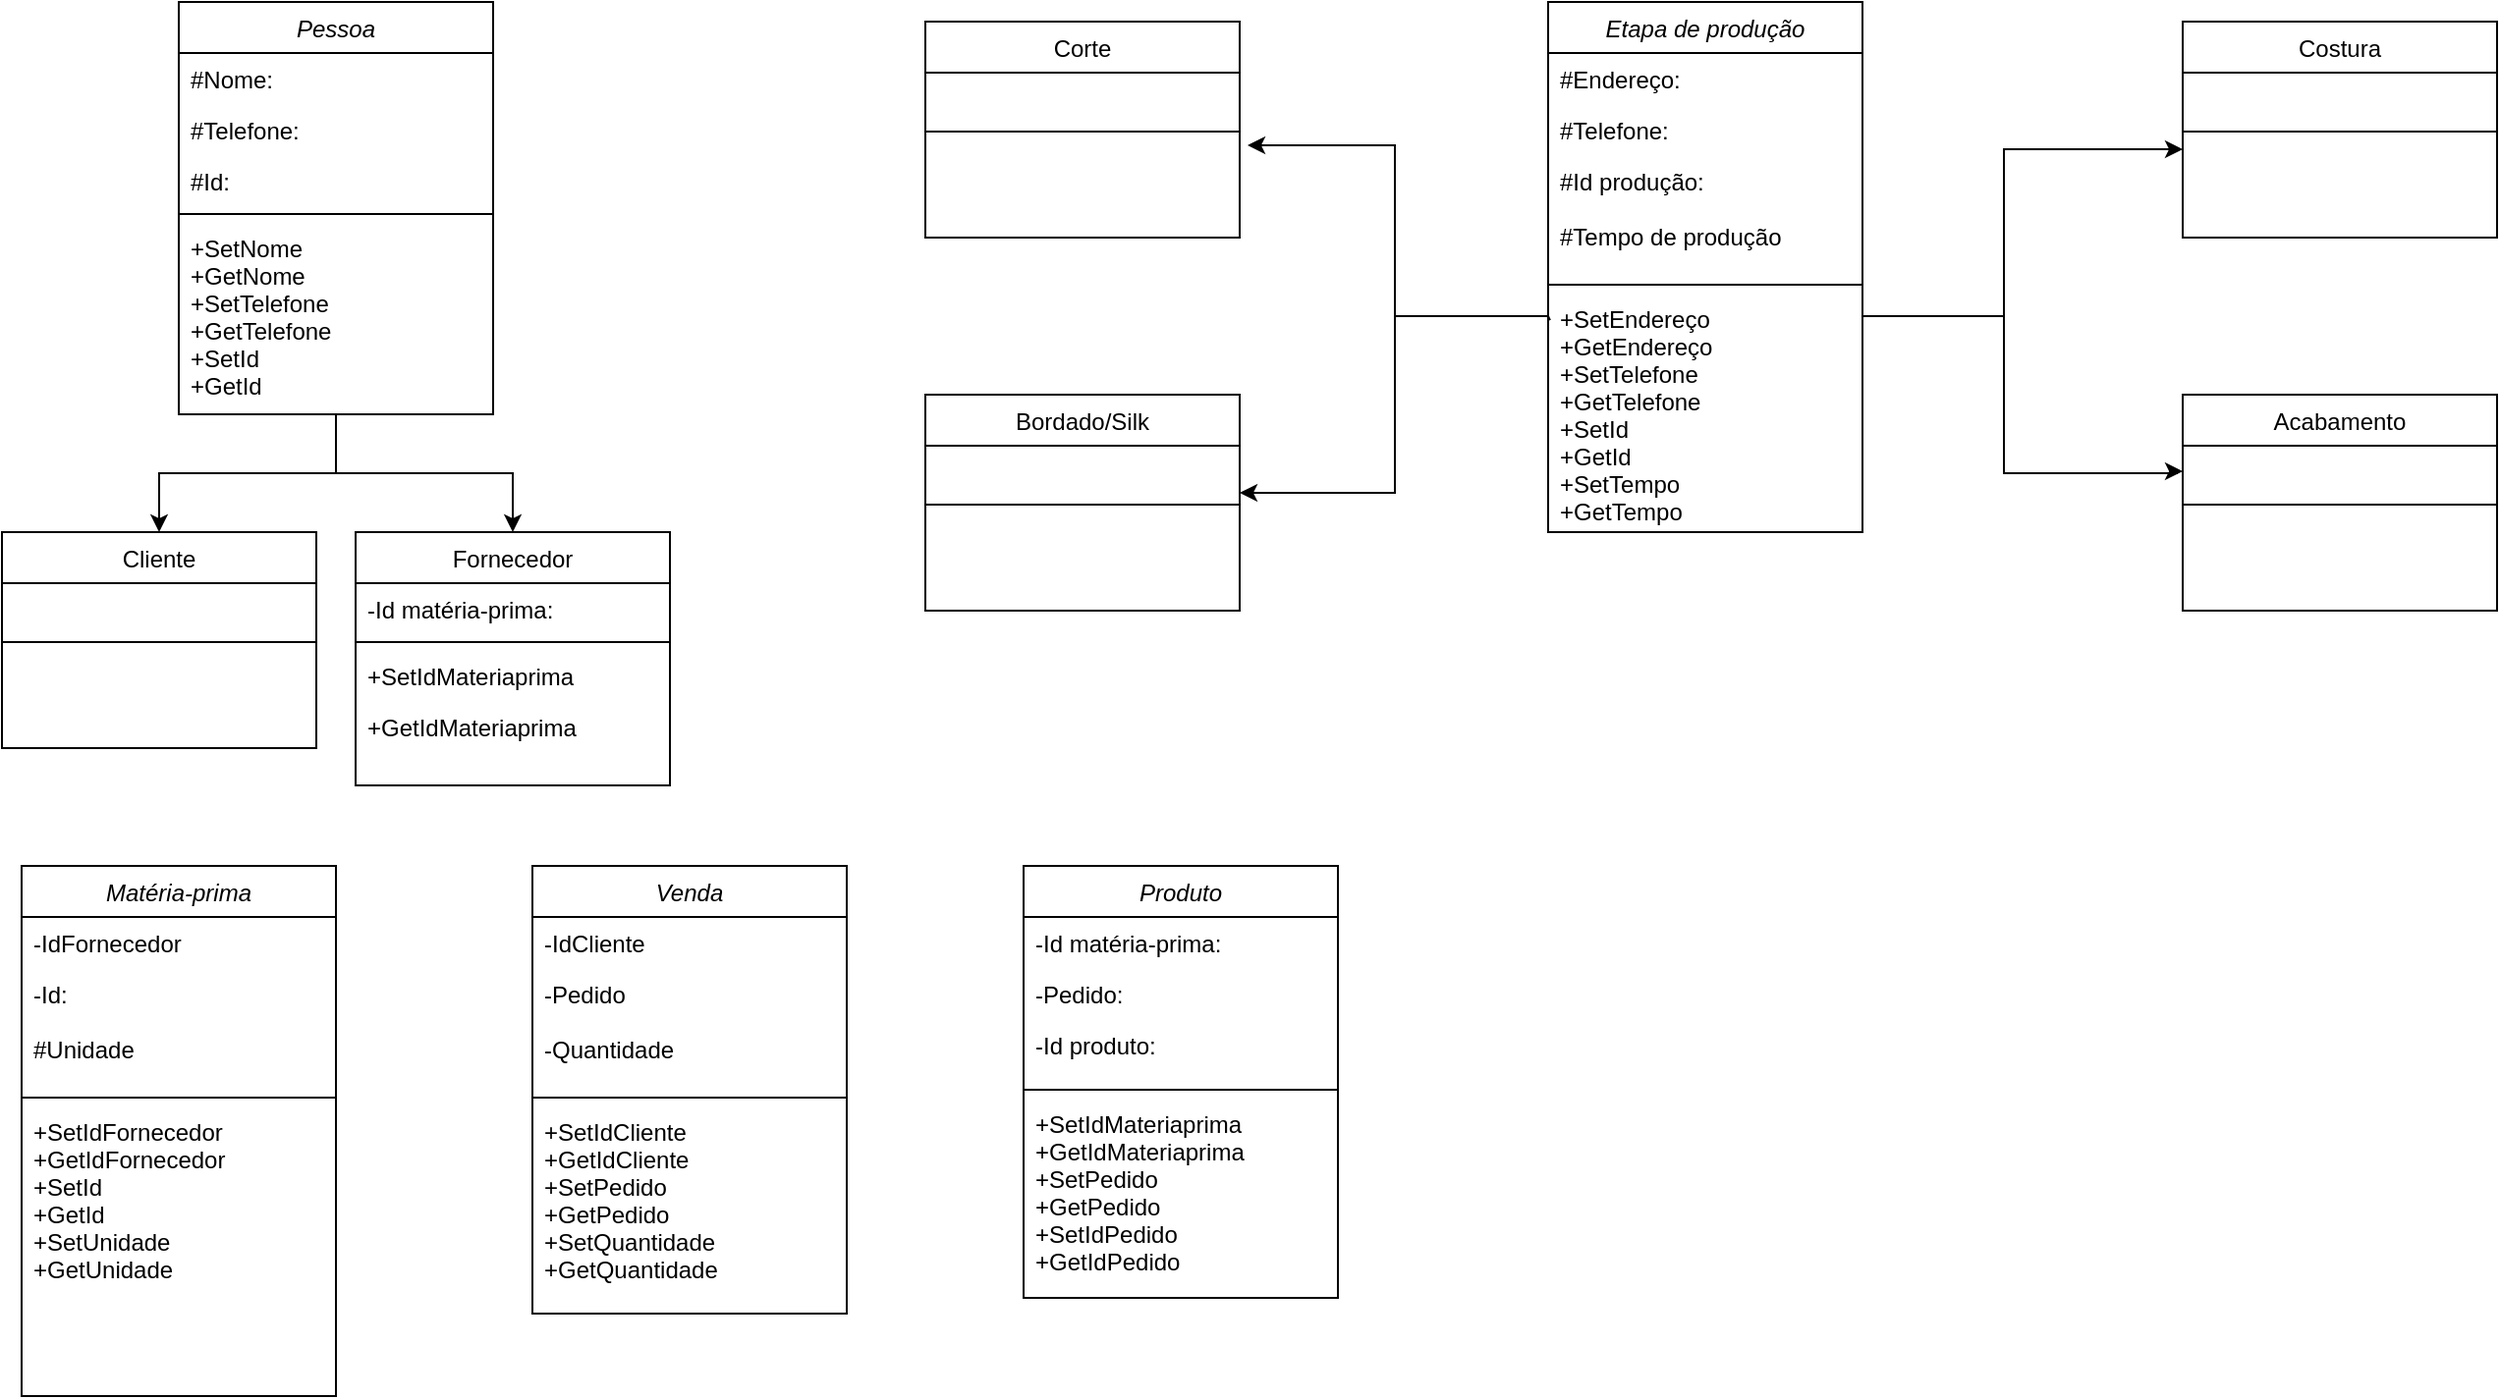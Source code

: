<mxfile version="24.6.0" type="device">
  <diagram id="C5RBs43oDa-KdzZeNtuy" name="Page-1">
    <mxGraphModel dx="1434" dy="782" grid="1" gridSize="10" guides="1" tooltips="1" connect="1" arrows="1" fold="1" page="1" pageScale="1" pageWidth="827" pageHeight="1169" math="0" shadow="0">
      <root>
        <mxCell id="WIyWlLk6GJQsqaUBKTNV-0" />
        <mxCell id="WIyWlLk6GJQsqaUBKTNV-1" parent="WIyWlLk6GJQsqaUBKTNV-0" />
        <mxCell id="q6x-jN0htlaLt6s-ZvHt-0" style="edgeStyle=orthogonalEdgeStyle;rounded=0;orthogonalLoop=1;jettySize=auto;html=1;" edge="1" parent="WIyWlLk6GJQsqaUBKTNV-1" source="zkfFHV4jXpPFQw0GAbJ--0" target="RbXZI3l9-S8VZ7IBxZLK-1">
          <mxGeometry relative="1" as="geometry" />
        </mxCell>
        <mxCell id="q6x-jN0htlaLt6s-ZvHt-1" style="edgeStyle=orthogonalEdgeStyle;rounded=0;orthogonalLoop=1;jettySize=auto;html=1;" edge="1" parent="WIyWlLk6GJQsqaUBKTNV-1" source="zkfFHV4jXpPFQw0GAbJ--0" target="zkfFHV4jXpPFQw0GAbJ--17">
          <mxGeometry relative="1" as="geometry" />
        </mxCell>
        <mxCell id="zkfFHV4jXpPFQw0GAbJ--0" value="Pessoa" style="swimlane;fontStyle=2;align=center;verticalAlign=top;childLayout=stackLayout;horizontal=1;startSize=26;horizontalStack=0;resizeParent=1;resizeLast=0;collapsible=1;marginBottom=0;rounded=0;shadow=0;strokeWidth=1;" parent="WIyWlLk6GJQsqaUBKTNV-1" vertex="1">
          <mxGeometry x="130" y="40" width="160" height="210" as="geometry">
            <mxRectangle x="230" y="140" width="160" height="26" as="alternateBounds" />
          </mxGeometry>
        </mxCell>
        <mxCell id="zkfFHV4jXpPFQw0GAbJ--1" value="#Nome:" style="text;align=left;verticalAlign=top;spacingLeft=4;spacingRight=4;overflow=hidden;rotatable=0;points=[[0,0.5],[1,0.5]];portConstraint=eastwest;" parent="zkfFHV4jXpPFQw0GAbJ--0" vertex="1">
          <mxGeometry y="26" width="160" height="26" as="geometry" />
        </mxCell>
        <mxCell id="zkfFHV4jXpPFQw0GAbJ--2" value="#Telefone:" style="text;align=left;verticalAlign=top;spacingLeft=4;spacingRight=4;overflow=hidden;rotatable=0;points=[[0,0.5],[1,0.5]];portConstraint=eastwest;rounded=0;shadow=0;html=0;" parent="zkfFHV4jXpPFQw0GAbJ--0" vertex="1">
          <mxGeometry y="52" width="160" height="26" as="geometry" />
        </mxCell>
        <mxCell id="RbXZI3l9-S8VZ7IBxZLK-0" value="#Id:" style="text;align=left;verticalAlign=top;spacingLeft=4;spacingRight=4;overflow=hidden;rotatable=0;points=[[0,0.5],[1,0.5]];portConstraint=eastwest;" parent="zkfFHV4jXpPFQw0GAbJ--0" vertex="1">
          <mxGeometry y="78" width="160" height="26" as="geometry" />
        </mxCell>
        <mxCell id="zkfFHV4jXpPFQw0GAbJ--4" value="" style="line;html=1;strokeWidth=1;align=left;verticalAlign=middle;spacingTop=-1;spacingLeft=3;spacingRight=3;rotatable=0;labelPosition=right;points=[];portConstraint=eastwest;" parent="zkfFHV4jXpPFQw0GAbJ--0" vertex="1">
          <mxGeometry y="104" width="160" height="8" as="geometry" />
        </mxCell>
        <mxCell id="zkfFHV4jXpPFQw0GAbJ--5" value="+SetNome&#xa;+GetNome &#xa;+SetTelefone&#xa;+GetTelefone&#xa;+SetId&#xa;+GetId" style="text;align=left;verticalAlign=top;spacingLeft=4;spacingRight=4;overflow=hidden;rotatable=0;points=[[0,0.5],[1,0.5]];portConstraint=eastwest;" parent="zkfFHV4jXpPFQw0GAbJ--0" vertex="1">
          <mxGeometry y="112" width="160" height="98" as="geometry" />
        </mxCell>
        <mxCell id="zkfFHV4jXpPFQw0GAbJ--17" value="Fornecedor" style="swimlane;fontStyle=0;align=center;verticalAlign=top;childLayout=stackLayout;horizontal=1;startSize=26;horizontalStack=0;resizeParent=1;resizeLast=0;collapsible=1;marginBottom=0;rounded=0;shadow=0;strokeWidth=1;" parent="WIyWlLk6GJQsqaUBKTNV-1" vertex="1">
          <mxGeometry x="220" y="310" width="160" height="129" as="geometry">
            <mxRectangle x="550" y="140" width="160" height="26" as="alternateBounds" />
          </mxGeometry>
        </mxCell>
        <mxCell id="zkfFHV4jXpPFQw0GAbJ--19" value="-Id matéria-prima:" style="text;align=left;verticalAlign=top;spacingLeft=4;spacingRight=4;overflow=hidden;rotatable=0;points=[[0,0.5],[1,0.5]];portConstraint=eastwest;rounded=0;shadow=0;html=0;" parent="zkfFHV4jXpPFQw0GAbJ--17" vertex="1">
          <mxGeometry y="26" width="160" height="26" as="geometry" />
        </mxCell>
        <mxCell id="zkfFHV4jXpPFQw0GAbJ--23" value="" style="line;html=1;strokeWidth=1;align=left;verticalAlign=middle;spacingTop=-1;spacingLeft=3;spacingRight=3;rotatable=0;labelPosition=right;points=[];portConstraint=eastwest;" parent="zkfFHV4jXpPFQw0GAbJ--17" vertex="1">
          <mxGeometry y="52" width="160" height="8" as="geometry" />
        </mxCell>
        <mxCell id="zkfFHV4jXpPFQw0GAbJ--24" value="+SetIdMateriaprima" style="text;align=left;verticalAlign=top;spacingLeft=4;spacingRight=4;overflow=hidden;rotatable=0;points=[[0,0.5],[1,0.5]];portConstraint=eastwest;" parent="zkfFHV4jXpPFQw0GAbJ--17" vertex="1">
          <mxGeometry y="60" width="160" height="26" as="geometry" />
        </mxCell>
        <mxCell id="zkfFHV4jXpPFQw0GAbJ--25" value="+GetIdMateriaprima" style="text;align=left;verticalAlign=top;spacingLeft=4;spacingRight=4;overflow=hidden;rotatable=0;points=[[0,0.5],[1,0.5]];portConstraint=eastwest;" parent="zkfFHV4jXpPFQw0GAbJ--17" vertex="1">
          <mxGeometry y="86" width="160" height="26" as="geometry" />
        </mxCell>
        <mxCell id="RbXZI3l9-S8VZ7IBxZLK-1" value="Cliente" style="swimlane;fontStyle=0;align=center;verticalAlign=top;childLayout=stackLayout;horizontal=1;startSize=26;horizontalStack=0;resizeParent=1;resizeLast=0;collapsible=1;marginBottom=0;rounded=0;shadow=0;strokeWidth=1;" parent="WIyWlLk6GJQsqaUBKTNV-1" vertex="1">
          <mxGeometry x="40" y="310" width="160" height="110" as="geometry">
            <mxRectangle x="550" y="140" width="160" height="26" as="alternateBounds" />
          </mxGeometry>
        </mxCell>
        <mxCell id="RbXZI3l9-S8VZ7IBxZLK-4" value="   " style="text;align=left;verticalAlign=top;spacingLeft=4;spacingRight=4;overflow=hidden;rotatable=0;points=[[0,0.5],[1,0.5]];portConstraint=eastwest;rounded=0;shadow=0;html=0;" parent="RbXZI3l9-S8VZ7IBxZLK-1" vertex="1">
          <mxGeometry y="26" width="160" height="26" as="geometry" />
        </mxCell>
        <mxCell id="RbXZI3l9-S8VZ7IBxZLK-5" value="" style="line;html=1;strokeWidth=1;align=left;verticalAlign=middle;spacingTop=-1;spacingLeft=3;spacingRight=3;rotatable=0;labelPosition=right;points=[];portConstraint=eastwest;" parent="RbXZI3l9-S8VZ7IBxZLK-1" vertex="1">
          <mxGeometry y="52" width="160" height="8" as="geometry" />
        </mxCell>
        <mxCell id="RbXZI3l9-S8VZ7IBxZLK-7" value="    " style="text;align=left;verticalAlign=top;spacingLeft=4;spacingRight=4;overflow=hidden;rotatable=0;points=[[0,0.5],[1,0.5]];portConstraint=eastwest;" parent="RbXZI3l9-S8VZ7IBxZLK-1" vertex="1">
          <mxGeometry y="60" width="160" height="26" as="geometry" />
        </mxCell>
        <mxCell id="q6x-jN0htlaLt6s-ZvHt-2" value="Etapa de produção" style="swimlane;fontStyle=2;align=center;verticalAlign=top;childLayout=stackLayout;horizontal=1;startSize=26;horizontalStack=0;resizeParent=1;resizeLast=0;collapsible=1;marginBottom=0;rounded=0;shadow=0;strokeWidth=1;" vertex="1" parent="WIyWlLk6GJQsqaUBKTNV-1">
          <mxGeometry x="827" y="40" width="160" height="270" as="geometry">
            <mxRectangle x="230" y="140" width="160" height="26" as="alternateBounds" />
          </mxGeometry>
        </mxCell>
        <mxCell id="q6x-jN0htlaLt6s-ZvHt-3" value="#Endereço:" style="text;align=left;verticalAlign=top;spacingLeft=4;spacingRight=4;overflow=hidden;rotatable=0;points=[[0,0.5],[1,0.5]];portConstraint=eastwest;" vertex="1" parent="q6x-jN0htlaLt6s-ZvHt-2">
          <mxGeometry y="26" width="160" height="26" as="geometry" />
        </mxCell>
        <mxCell id="q6x-jN0htlaLt6s-ZvHt-4" value="#Telefone:" style="text;align=left;verticalAlign=top;spacingLeft=4;spacingRight=4;overflow=hidden;rotatable=0;points=[[0,0.5],[1,0.5]];portConstraint=eastwest;rounded=0;shadow=0;html=0;" vertex="1" parent="q6x-jN0htlaLt6s-ZvHt-2">
          <mxGeometry y="52" width="160" height="26" as="geometry" />
        </mxCell>
        <mxCell id="q6x-jN0htlaLt6s-ZvHt-5" value="#Id produção:&#xa;&#xa;#Tempo de produção" style="text;align=left;verticalAlign=top;spacingLeft=4;spacingRight=4;overflow=hidden;rotatable=0;points=[[0,0.5],[1,0.5]];portConstraint=eastwest;" vertex="1" parent="q6x-jN0htlaLt6s-ZvHt-2">
          <mxGeometry y="78" width="160" height="62" as="geometry" />
        </mxCell>
        <mxCell id="q6x-jN0htlaLt6s-ZvHt-6" value="" style="line;html=1;strokeWidth=1;align=left;verticalAlign=middle;spacingTop=-1;spacingLeft=3;spacingRight=3;rotatable=0;labelPosition=right;points=[];portConstraint=eastwest;" vertex="1" parent="q6x-jN0htlaLt6s-ZvHt-2">
          <mxGeometry y="140" width="160" height="8" as="geometry" />
        </mxCell>
        <mxCell id="q6x-jN0htlaLt6s-ZvHt-7" value="+SetEndereço&#xa;+GetEndereço &#xa;+SetTelefone&#xa;+GetTelefone&#xa;+SetId&#xa;+GetId&#xa;+SetTempo&#xa;+GetTempo" style="text;align=left;verticalAlign=top;spacingLeft=4;spacingRight=4;overflow=hidden;rotatable=0;points=[[0,0.5],[1,0.5]];portConstraint=eastwest;" vertex="1" parent="q6x-jN0htlaLt6s-ZvHt-2">
          <mxGeometry y="148" width="160" height="122" as="geometry" />
        </mxCell>
        <mxCell id="q6x-jN0htlaLt6s-ZvHt-33" style="edgeStyle=orthogonalEdgeStyle;rounded=0;orthogonalLoop=1;jettySize=auto;html=1;entryX=0;entryY=0.922;entryDx=0;entryDy=0;entryPerimeter=0;" edge="1" parent="WIyWlLk6GJQsqaUBKTNV-1">
          <mxGeometry relative="1" as="geometry">
            <mxPoint x="987" y="200" as="sourcePoint" />
            <mxPoint x="1150" y="115.008" as="targetPoint" />
            <Array as="points">
              <mxPoint x="987" y="200" />
              <mxPoint x="1059" y="200" />
              <mxPoint x="1059" y="115" />
            </Array>
          </mxGeometry>
        </mxCell>
        <mxCell id="q6x-jN0htlaLt6s-ZvHt-34" style="edgeStyle=orthogonalEdgeStyle;rounded=0;orthogonalLoop=1;jettySize=auto;html=1;exitX=1;exitY=0.5;exitDx=0;exitDy=0;entryX=0;entryY=0.5;entryDx=0;entryDy=0;" edge="1" parent="WIyWlLk6GJQsqaUBKTNV-1" source="q6x-jN0htlaLt6s-ZvHt-7" target="q6x-jN0htlaLt6s-ZvHt-52">
          <mxGeometry relative="1" as="geometry">
            <mxPoint x="1146.96" y="345.01" as="targetPoint" />
            <Array as="points">
              <mxPoint x="987" y="200" />
              <mxPoint x="1059" y="200" />
              <mxPoint x="1059" y="280" />
              <mxPoint x="1147" y="280" />
              <mxPoint x="1147" y="279" />
            </Array>
          </mxGeometry>
        </mxCell>
        <mxCell id="q6x-jN0htlaLt6s-ZvHt-38" style="edgeStyle=orthogonalEdgeStyle;rounded=0;orthogonalLoop=1;jettySize=auto;html=1;exitX=0.006;exitY=0.115;exitDx=0;exitDy=0;entryX=1.025;entryY=0.734;entryDx=0;entryDy=0;entryPerimeter=0;exitPerimeter=0;" edge="1" parent="WIyWlLk6GJQsqaUBKTNV-1" source="q6x-jN0htlaLt6s-ZvHt-7">
          <mxGeometry relative="1" as="geometry">
            <mxPoint x="674" y="112.976" as="targetPoint" />
            <Array as="points">
              <mxPoint x="827" y="200" />
              <mxPoint x="749" y="200" />
              <mxPoint x="749" y="113" />
            </Array>
          </mxGeometry>
        </mxCell>
        <mxCell id="q6x-jN0htlaLt6s-ZvHt-39" value="Corte" style="swimlane;fontStyle=0;align=center;verticalAlign=top;childLayout=stackLayout;horizontal=1;startSize=26;horizontalStack=0;resizeParent=1;resizeLast=0;collapsible=1;marginBottom=0;rounded=0;shadow=0;strokeWidth=1;" vertex="1" parent="WIyWlLk6GJQsqaUBKTNV-1">
          <mxGeometry x="510" y="50" width="160" height="110" as="geometry">
            <mxRectangle x="550" y="140" width="160" height="26" as="alternateBounds" />
          </mxGeometry>
        </mxCell>
        <mxCell id="q6x-jN0htlaLt6s-ZvHt-40" value="   " style="text;align=left;verticalAlign=top;spacingLeft=4;spacingRight=4;overflow=hidden;rotatable=0;points=[[0,0.5],[1,0.5]];portConstraint=eastwest;rounded=0;shadow=0;html=0;" vertex="1" parent="q6x-jN0htlaLt6s-ZvHt-39">
          <mxGeometry y="26" width="160" height="26" as="geometry" />
        </mxCell>
        <mxCell id="q6x-jN0htlaLt6s-ZvHt-41" value="" style="line;html=1;strokeWidth=1;align=left;verticalAlign=middle;spacingTop=-1;spacingLeft=3;spacingRight=3;rotatable=0;labelPosition=right;points=[];portConstraint=eastwest;" vertex="1" parent="q6x-jN0htlaLt6s-ZvHt-39">
          <mxGeometry y="52" width="160" height="8" as="geometry" />
        </mxCell>
        <mxCell id="q6x-jN0htlaLt6s-ZvHt-42" value="    " style="text;align=left;verticalAlign=top;spacingLeft=4;spacingRight=4;overflow=hidden;rotatable=0;points=[[0,0.5],[1,0.5]];portConstraint=eastwest;" vertex="1" parent="q6x-jN0htlaLt6s-ZvHt-39">
          <mxGeometry y="60" width="160" height="26" as="geometry" />
        </mxCell>
        <mxCell id="q6x-jN0htlaLt6s-ZvHt-43" value="Bordado/Silk" style="swimlane;fontStyle=0;align=center;verticalAlign=top;childLayout=stackLayout;horizontal=1;startSize=26;horizontalStack=0;resizeParent=1;resizeLast=0;collapsible=1;marginBottom=0;rounded=0;shadow=0;strokeWidth=1;" vertex="1" parent="WIyWlLk6GJQsqaUBKTNV-1">
          <mxGeometry x="510" y="240" width="160" height="110" as="geometry">
            <mxRectangle x="550" y="140" width="160" height="26" as="alternateBounds" />
          </mxGeometry>
        </mxCell>
        <mxCell id="q6x-jN0htlaLt6s-ZvHt-44" value="   " style="text;align=left;verticalAlign=top;spacingLeft=4;spacingRight=4;overflow=hidden;rotatable=0;points=[[0,0.5],[1,0.5]];portConstraint=eastwest;rounded=0;shadow=0;html=0;" vertex="1" parent="q6x-jN0htlaLt6s-ZvHt-43">
          <mxGeometry y="26" width="160" height="26" as="geometry" />
        </mxCell>
        <mxCell id="q6x-jN0htlaLt6s-ZvHt-45" value="" style="line;html=1;strokeWidth=1;align=left;verticalAlign=middle;spacingTop=-1;spacingLeft=3;spacingRight=3;rotatable=0;labelPosition=right;points=[];portConstraint=eastwest;" vertex="1" parent="q6x-jN0htlaLt6s-ZvHt-43">
          <mxGeometry y="52" width="160" height="8" as="geometry" />
        </mxCell>
        <mxCell id="q6x-jN0htlaLt6s-ZvHt-46" value="    " style="text;align=left;verticalAlign=top;spacingLeft=4;spacingRight=4;overflow=hidden;rotatable=0;points=[[0,0.5],[1,0.5]];portConstraint=eastwest;" vertex="1" parent="q6x-jN0htlaLt6s-ZvHt-43">
          <mxGeometry y="60" width="160" height="26" as="geometry" />
        </mxCell>
        <mxCell id="q6x-jN0htlaLt6s-ZvHt-47" value="Costura" style="swimlane;fontStyle=0;align=center;verticalAlign=top;childLayout=stackLayout;horizontal=1;startSize=26;horizontalStack=0;resizeParent=1;resizeLast=0;collapsible=1;marginBottom=0;rounded=0;shadow=0;strokeWidth=1;" vertex="1" parent="WIyWlLk6GJQsqaUBKTNV-1">
          <mxGeometry x="1150" y="50" width="160" height="110" as="geometry">
            <mxRectangle x="550" y="140" width="160" height="26" as="alternateBounds" />
          </mxGeometry>
        </mxCell>
        <mxCell id="q6x-jN0htlaLt6s-ZvHt-48" value="   " style="text;align=left;verticalAlign=top;spacingLeft=4;spacingRight=4;overflow=hidden;rotatable=0;points=[[0,0.5],[1,0.5]];portConstraint=eastwest;rounded=0;shadow=0;html=0;" vertex="1" parent="q6x-jN0htlaLt6s-ZvHt-47">
          <mxGeometry y="26" width="160" height="26" as="geometry" />
        </mxCell>
        <mxCell id="q6x-jN0htlaLt6s-ZvHt-49" value="" style="line;html=1;strokeWidth=1;align=left;verticalAlign=middle;spacingTop=-1;spacingLeft=3;spacingRight=3;rotatable=0;labelPosition=right;points=[];portConstraint=eastwest;" vertex="1" parent="q6x-jN0htlaLt6s-ZvHt-47">
          <mxGeometry y="52" width="160" height="8" as="geometry" />
        </mxCell>
        <mxCell id="q6x-jN0htlaLt6s-ZvHt-50" value="    " style="text;align=left;verticalAlign=top;spacingLeft=4;spacingRight=4;overflow=hidden;rotatable=0;points=[[0,0.5],[1,0.5]];portConstraint=eastwest;" vertex="1" parent="q6x-jN0htlaLt6s-ZvHt-47">
          <mxGeometry y="60" width="160" height="26" as="geometry" />
        </mxCell>
        <mxCell id="q6x-jN0htlaLt6s-ZvHt-51" value="Acabamento" style="swimlane;fontStyle=0;align=center;verticalAlign=top;childLayout=stackLayout;horizontal=1;startSize=26;horizontalStack=0;resizeParent=1;resizeLast=0;collapsible=1;marginBottom=0;rounded=0;shadow=0;strokeWidth=1;" vertex="1" parent="WIyWlLk6GJQsqaUBKTNV-1">
          <mxGeometry x="1150" y="240" width="160" height="110" as="geometry">
            <mxRectangle x="550" y="140" width="160" height="26" as="alternateBounds" />
          </mxGeometry>
        </mxCell>
        <mxCell id="q6x-jN0htlaLt6s-ZvHt-52" value="   " style="text;align=left;verticalAlign=top;spacingLeft=4;spacingRight=4;overflow=hidden;rotatable=0;points=[[0,0.5],[1,0.5]];portConstraint=eastwest;rounded=0;shadow=0;html=0;" vertex="1" parent="q6x-jN0htlaLt6s-ZvHt-51">
          <mxGeometry y="26" width="160" height="26" as="geometry" />
        </mxCell>
        <mxCell id="q6x-jN0htlaLt6s-ZvHt-53" value="" style="line;html=1;strokeWidth=1;align=left;verticalAlign=middle;spacingTop=-1;spacingLeft=3;spacingRight=3;rotatable=0;labelPosition=right;points=[];portConstraint=eastwest;" vertex="1" parent="q6x-jN0htlaLt6s-ZvHt-51">
          <mxGeometry y="52" width="160" height="8" as="geometry" />
        </mxCell>
        <mxCell id="q6x-jN0htlaLt6s-ZvHt-54" value="    " style="text;align=left;verticalAlign=top;spacingLeft=4;spacingRight=4;overflow=hidden;rotatable=0;points=[[0,0.5],[1,0.5]];portConstraint=eastwest;" vertex="1" parent="q6x-jN0htlaLt6s-ZvHt-51">
          <mxGeometry y="60" width="160" height="26" as="geometry" />
        </mxCell>
        <mxCell id="q6x-jN0htlaLt6s-ZvHt-55" style="edgeStyle=orthogonalEdgeStyle;rounded=0;orthogonalLoop=1;jettySize=auto;html=1;exitX=0;exitY=0.5;exitDx=0;exitDy=0;entryX=1;entryY=0.923;entryDx=0;entryDy=0;entryPerimeter=0;" edge="1" parent="WIyWlLk6GJQsqaUBKTNV-1" source="q6x-jN0htlaLt6s-ZvHt-7" target="q6x-jN0htlaLt6s-ZvHt-44">
          <mxGeometry relative="1" as="geometry">
            <mxPoint x="680" y="290" as="targetPoint" />
            <Array as="points">
              <mxPoint x="827" y="200" />
              <mxPoint x="749" y="200" />
              <mxPoint x="749" y="290" />
            </Array>
          </mxGeometry>
        </mxCell>
        <mxCell id="q6x-jN0htlaLt6s-ZvHt-56" value="Venda" style="swimlane;fontStyle=2;align=center;verticalAlign=top;childLayout=stackLayout;horizontal=1;startSize=26;horizontalStack=0;resizeParent=1;resizeLast=0;collapsible=1;marginBottom=0;rounded=0;shadow=0;strokeWidth=1;" vertex="1" parent="WIyWlLk6GJQsqaUBKTNV-1">
          <mxGeometry x="310" y="480" width="160" height="228" as="geometry">
            <mxRectangle x="230" y="140" width="160" height="26" as="alternateBounds" />
          </mxGeometry>
        </mxCell>
        <mxCell id="q6x-jN0htlaLt6s-ZvHt-58" value="-IdCliente" style="text;align=left;verticalAlign=top;spacingLeft=4;spacingRight=4;overflow=hidden;rotatable=0;points=[[0,0.5],[1,0.5]];portConstraint=eastwest;rounded=0;shadow=0;html=0;" vertex="1" parent="q6x-jN0htlaLt6s-ZvHt-56">
          <mxGeometry y="26" width="160" height="26" as="geometry" />
        </mxCell>
        <mxCell id="q6x-jN0htlaLt6s-ZvHt-59" value="-Pedido&#xa;&#xa;-Quantidade" style="text;align=left;verticalAlign=top;spacingLeft=4;spacingRight=4;overflow=hidden;rotatable=0;points=[[0,0.5],[1,0.5]];portConstraint=eastwest;" vertex="1" parent="q6x-jN0htlaLt6s-ZvHt-56">
          <mxGeometry y="52" width="160" height="62" as="geometry" />
        </mxCell>
        <mxCell id="q6x-jN0htlaLt6s-ZvHt-60" value="" style="line;html=1;strokeWidth=1;align=left;verticalAlign=middle;spacingTop=-1;spacingLeft=3;spacingRight=3;rotatable=0;labelPosition=right;points=[];portConstraint=eastwest;" vertex="1" parent="q6x-jN0htlaLt6s-ZvHt-56">
          <mxGeometry y="114" width="160" height="8" as="geometry" />
        </mxCell>
        <mxCell id="q6x-jN0htlaLt6s-ZvHt-61" value="+SetIdCliente&#xa;+GetIdCliente&#xa;+SetPedido&#xa;+GetPedido&#xa;+SetQuantidade&#xa;+GetQuantidade" style="text;align=left;verticalAlign=top;spacingLeft=4;spacingRight=4;overflow=hidden;rotatable=0;points=[[0,0.5],[1,0.5]];portConstraint=eastwest;" vertex="1" parent="q6x-jN0htlaLt6s-ZvHt-56">
          <mxGeometry y="122" width="160" height="106" as="geometry" />
        </mxCell>
        <mxCell id="q6x-jN0htlaLt6s-ZvHt-62" value="Matéria-prima" style="swimlane;fontStyle=2;align=center;verticalAlign=top;childLayout=stackLayout;horizontal=1;startSize=26;horizontalStack=0;resizeParent=1;resizeLast=0;collapsible=1;marginBottom=0;rounded=0;shadow=0;strokeWidth=1;" vertex="1" parent="WIyWlLk6GJQsqaUBKTNV-1">
          <mxGeometry x="50" y="480" width="160" height="270" as="geometry">
            <mxRectangle x="230" y="140" width="160" height="26" as="alternateBounds" />
          </mxGeometry>
        </mxCell>
        <mxCell id="q6x-jN0htlaLt6s-ZvHt-63" value="-IdFornecedor" style="text;align=left;verticalAlign=top;spacingLeft=4;spacingRight=4;overflow=hidden;rotatable=0;points=[[0,0.5],[1,0.5]];portConstraint=eastwest;" vertex="1" parent="q6x-jN0htlaLt6s-ZvHt-62">
          <mxGeometry y="26" width="160" height="26" as="geometry" />
        </mxCell>
        <mxCell id="q6x-jN0htlaLt6s-ZvHt-65" value="-Id:&#xa;&#xa;#Unidade" style="text;align=left;verticalAlign=top;spacingLeft=4;spacingRight=4;overflow=hidden;rotatable=0;points=[[0,0.5],[1,0.5]];portConstraint=eastwest;" vertex="1" parent="q6x-jN0htlaLt6s-ZvHt-62">
          <mxGeometry y="52" width="160" height="62" as="geometry" />
        </mxCell>
        <mxCell id="q6x-jN0htlaLt6s-ZvHt-66" value="" style="line;html=1;strokeWidth=1;align=left;verticalAlign=middle;spacingTop=-1;spacingLeft=3;spacingRight=3;rotatable=0;labelPosition=right;points=[];portConstraint=eastwest;" vertex="1" parent="q6x-jN0htlaLt6s-ZvHt-62">
          <mxGeometry y="114" width="160" height="8" as="geometry" />
        </mxCell>
        <mxCell id="q6x-jN0htlaLt6s-ZvHt-67" value="+SetIdFornecedor&#xa;+GetIdFornecedor &#xa;+SetId&#xa;+GetId&#xa;+SetUnidade&#xa;+GetUnidade" style="text;align=left;verticalAlign=top;spacingLeft=4;spacingRight=4;overflow=hidden;rotatable=0;points=[[0,0.5],[1,0.5]];portConstraint=eastwest;" vertex="1" parent="q6x-jN0htlaLt6s-ZvHt-62">
          <mxGeometry y="122" width="160" height="122" as="geometry" />
        </mxCell>
        <mxCell id="q6x-jN0htlaLt6s-ZvHt-68" value="Produto" style="swimlane;fontStyle=2;align=center;verticalAlign=top;childLayout=stackLayout;horizontal=1;startSize=26;horizontalStack=0;resizeParent=1;resizeLast=0;collapsible=1;marginBottom=0;rounded=0;shadow=0;strokeWidth=1;" vertex="1" parent="WIyWlLk6GJQsqaUBKTNV-1">
          <mxGeometry x="560" y="480" width="160" height="220" as="geometry">
            <mxRectangle x="230" y="140" width="160" height="26" as="alternateBounds" />
          </mxGeometry>
        </mxCell>
        <mxCell id="q6x-jN0htlaLt6s-ZvHt-69" value="-Id matéria-prima:" style="text;align=left;verticalAlign=top;spacingLeft=4;spacingRight=4;overflow=hidden;rotatable=0;points=[[0,0.5],[1,0.5]];portConstraint=eastwest;" vertex="1" parent="q6x-jN0htlaLt6s-ZvHt-68">
          <mxGeometry y="26" width="160" height="26" as="geometry" />
        </mxCell>
        <mxCell id="q6x-jN0htlaLt6s-ZvHt-70" value="-Pedido:" style="text;align=left;verticalAlign=top;spacingLeft=4;spacingRight=4;overflow=hidden;rotatable=0;points=[[0,0.5],[1,0.5]];portConstraint=eastwest;rounded=0;shadow=0;html=0;" vertex="1" parent="q6x-jN0htlaLt6s-ZvHt-68">
          <mxGeometry y="52" width="160" height="26" as="geometry" />
        </mxCell>
        <mxCell id="q6x-jN0htlaLt6s-ZvHt-71" value="-Id produto:" style="text;align=left;verticalAlign=top;spacingLeft=4;spacingRight=4;overflow=hidden;rotatable=0;points=[[0,0.5],[1,0.5]];portConstraint=eastwest;" vertex="1" parent="q6x-jN0htlaLt6s-ZvHt-68">
          <mxGeometry y="78" width="160" height="32" as="geometry" />
        </mxCell>
        <mxCell id="q6x-jN0htlaLt6s-ZvHt-72" value="" style="line;html=1;strokeWidth=1;align=left;verticalAlign=middle;spacingTop=-1;spacingLeft=3;spacingRight=3;rotatable=0;labelPosition=right;points=[];portConstraint=eastwest;" vertex="1" parent="q6x-jN0htlaLt6s-ZvHt-68">
          <mxGeometry y="110" width="160" height="8" as="geometry" />
        </mxCell>
        <mxCell id="q6x-jN0htlaLt6s-ZvHt-73" value="+SetIdMateriaprima&#xa;+GetIdMateriaprima&#xa;+SetPedido&#xa;+GetPedido&#xa;+SetIdPedido&#xa;+GetIdPedido&#xa;" style="text;align=left;verticalAlign=top;spacingLeft=4;spacingRight=4;overflow=hidden;rotatable=0;points=[[0,0.5],[1,0.5]];portConstraint=eastwest;" vertex="1" parent="q6x-jN0htlaLt6s-ZvHt-68">
          <mxGeometry y="118" width="160" height="92" as="geometry" />
        </mxCell>
      </root>
    </mxGraphModel>
  </diagram>
</mxfile>
